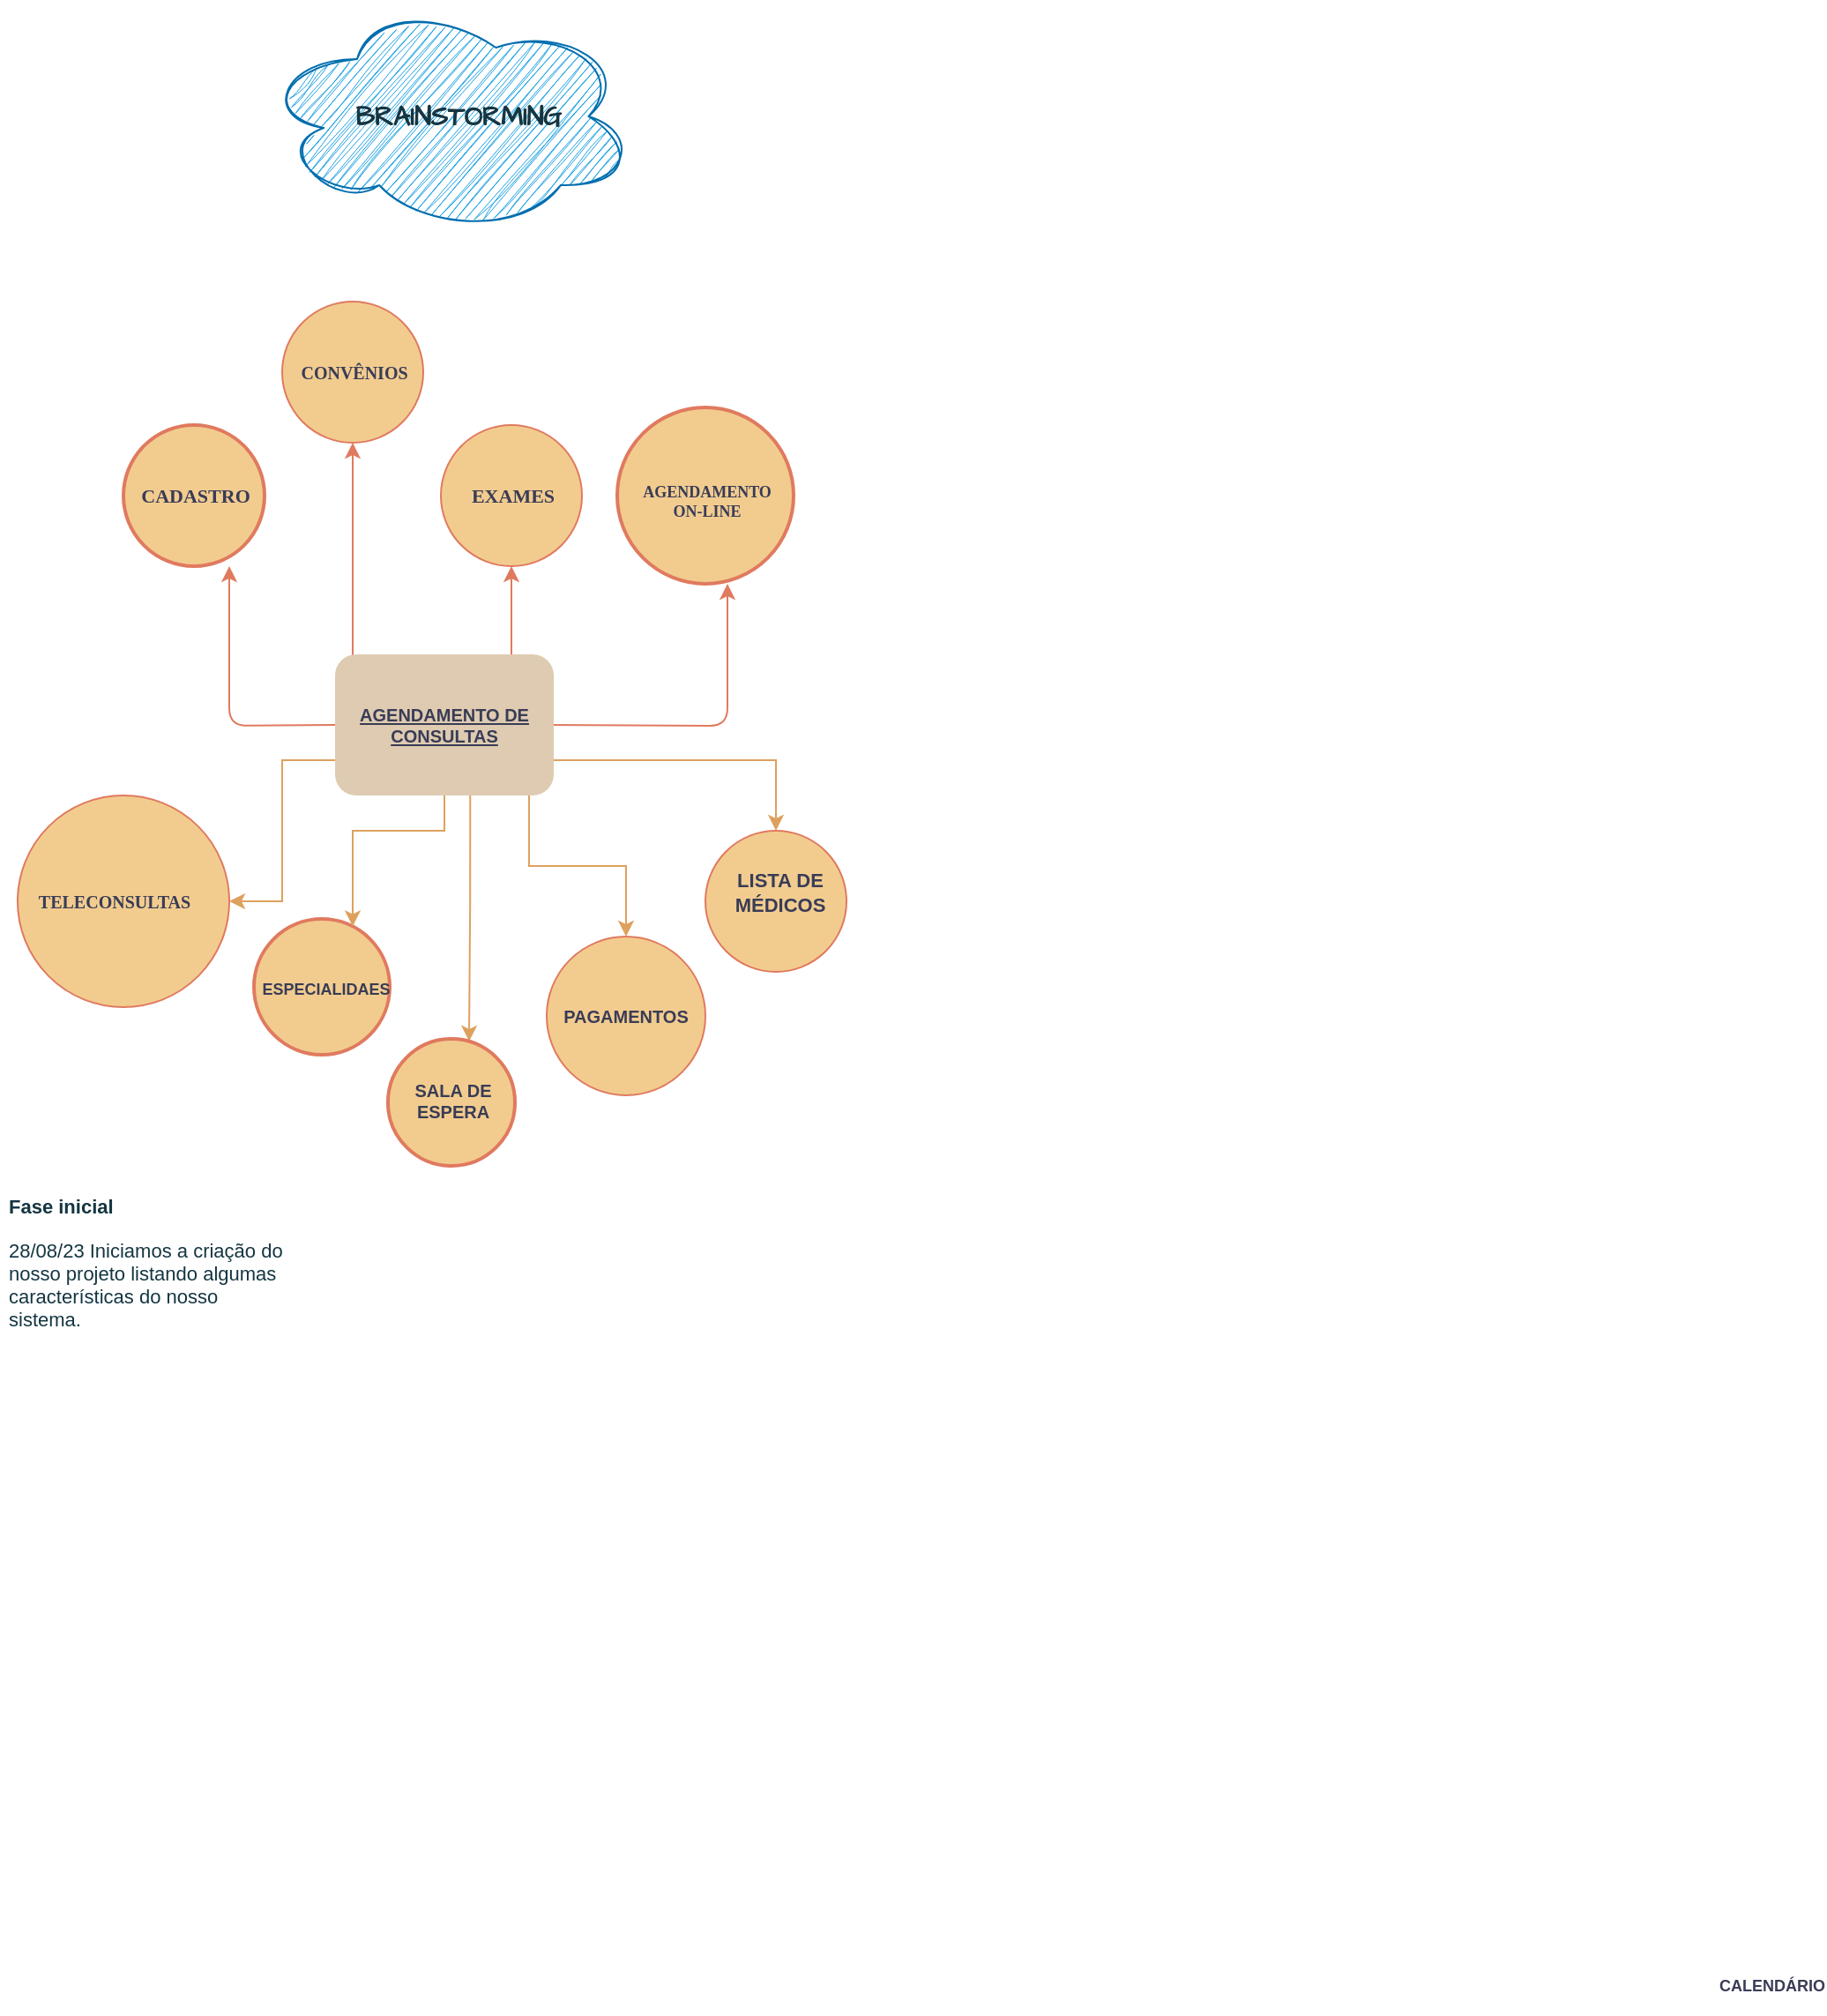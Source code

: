 <mxfile version="21.6.8" type="device">
  <diagram name="Página-1" id="lfEoBKoyg-9BdAqbwPQt">
    <mxGraphModel dx="1016" dy="1776" grid="1" gridSize="10" guides="0" tooltips="1" connect="1" arrows="1" fold="1" page="1" pageScale="1" pageWidth="827" pageHeight="1169" math="0" shadow="0">
      <root>
        <mxCell id="0" />
        <mxCell id="1" parent="0" />
        <mxCell id="8dgWJ0aW2jpy7oixWvpl-59" value="" style="ellipse;whiteSpace=wrap;html=1;aspect=fixed;fillColor=#F2CC8F;strokeColor=#E07A5F;rounded=1;labelBackgroundColor=none;fontColor=#393C56;" vertex="1" parent="1">
          <mxGeometry x="540" y="190" width="80" height="80" as="geometry" />
        </mxCell>
        <mxCell id="8dgWJ0aW2jpy7oixWvpl-60" value="" style="ellipse;whiteSpace=wrap;html=1;aspect=fixed;fillColor=#F2CC8F;strokeColor=#E07A5F;rounded=1;labelBackgroundColor=none;fontColor=#393C56;" vertex="1" parent="1">
          <mxGeometry x="450" y="250" width="90" height="90" as="geometry" />
        </mxCell>
        <mxCell id="8dgWJ0aW2jpy7oixWvpl-58" value="" style="ellipse;whiteSpace=wrap;html=1;aspect=fixed;fillColor=#F2CC8F;strokeColor=#E07A5F;rounded=1;labelBackgroundColor=none;fontColor=#393C56;strokeWidth=2;" vertex="1" parent="1">
          <mxGeometry x="284" y="240" width="77" height="77" as="geometry" />
        </mxCell>
        <mxCell id="8dgWJ0aW2jpy7oixWvpl-56" value="" style="ellipse;whiteSpace=wrap;html=1;aspect=fixed;fillColor=#F2CC8F;strokeColor=#E07A5F;rounded=1;labelBackgroundColor=none;fontColor=#393C56;strokeWidth=2;" vertex="1" parent="1">
          <mxGeometry x="490" y="-50" width="100" height="100" as="geometry" />
        </mxCell>
        <mxCell id="8dgWJ0aW2jpy7oixWvpl-57" value="" style="ellipse;whiteSpace=wrap;html=1;aspect=fixed;fillColor=#F2CC8F;strokeColor=#E07A5F;rounded=1;labelBackgroundColor=none;fontColor=#393C56;" vertex="1" parent="1">
          <mxGeometry x="390" y="-40" width="80" height="80" as="geometry" />
        </mxCell>
        <mxCell id="8dgWJ0aW2jpy7oixWvpl-55" value="" style="ellipse;whiteSpace=wrap;html=1;aspect=fixed;fillColor=#F2CC8F;strokeColor=#E07A5F;rounded=1;labelBackgroundColor=none;fontColor=#393C56;" vertex="1" parent="1">
          <mxGeometry x="300" y="-110" width="80" height="80" as="geometry" />
        </mxCell>
        <mxCell id="8dgWJ0aW2jpy7oixWvpl-22" value="" style="ellipse;whiteSpace=wrap;html=1;aspect=fixed;fillColor=#F2CC8F;strokeColor=#E07A5F;rounded=1;labelBackgroundColor=none;fontColor=#393C56;strokeWidth=2;" vertex="1" parent="1">
          <mxGeometry x="210" y="-40" width="80" height="80" as="geometry" />
        </mxCell>
        <mxCell id="8dgWJ0aW2jpy7oixWvpl-48" value="" style="ellipse;whiteSpace=wrap;html=1;aspect=fixed;fillColor=#F2CC8F;strokeColor=#E07A5F;rounded=1;labelBackgroundColor=none;fontColor=#393C56;" vertex="1" parent="1">
          <mxGeometry x="150" y="170" width="120" height="120" as="geometry" />
        </mxCell>
        <mxCell id="8dgWJ0aW2jpy7oixWvpl-7" value="CADASTRO" style="text;strokeColor=none;align=center;fillColor=none;html=1;verticalAlign=middle;whiteSpace=wrap;rounded=1;labelBackgroundColor=none;fontColor=#393C56;fontStyle=1;fontFamily=Verdana;fontSize=11;" vertex="1" parent="1">
          <mxGeometry x="226" y="-10" width="50" height="20" as="geometry" />
        </mxCell>
        <mxCell id="8dgWJ0aW2jpy7oixWvpl-15" value="LISTA DE MÉDICOS" style="text;strokeColor=none;align=center;fillColor=none;html=1;verticalAlign=middle;whiteSpace=wrap;rounded=1;fontSize=11;labelBackgroundColor=none;fontColor=#393C56;fontStyle=1" vertex="1" parent="1">
          <mxGeometry x="580" y="210" width="5" height="30" as="geometry" />
        </mxCell>
        <mxCell id="8dgWJ0aW2jpy7oixWvpl-21" value="CONVÊNIOS&lt;br style=&quot;font-size: 10px;&quot;&gt;" style="text;strokeColor=none;align=center;fillColor=none;html=1;verticalAlign=middle;whiteSpace=wrap;rounded=1;labelBackgroundColor=none;fontColor=#393C56;fontStyle=1;fontFamily=Verdana;fontSize=10;" vertex="1" parent="1">
          <mxGeometry x="316" y="-80" width="50" height="20" as="geometry" />
        </mxCell>
        <mxCell id="8dgWJ0aW2jpy7oixWvpl-25" value="PAGAMENTOS&lt;br style=&quot;font-size: 10px;&quot;&gt;" style="text;strokeColor=none;align=center;fillColor=none;html=1;verticalAlign=middle;whiteSpace=wrap;rounded=1;fontSize=10;labelBackgroundColor=none;fontColor=#393C56;fontStyle=1" vertex="1" parent="1">
          <mxGeometry x="470" y="290" width="50" height="10" as="geometry" />
        </mxCell>
        <mxCell id="8dgWJ0aW2jpy7oixWvpl-26" value="ESPECIALIDAES&lt;br style=&quot;font-size: 9px;&quot;&gt;" style="text;strokeColor=none;align=center;fillColor=none;html=1;verticalAlign=middle;whiteSpace=wrap;rounded=1;fontSize=9;labelBackgroundColor=none;fontColor=#393C56;fontStyle=1" vertex="1" parent="1">
          <mxGeometry x="300" y="270" width="50" height="20" as="geometry" />
        </mxCell>
        <mxCell id="8dgWJ0aW2jpy7oixWvpl-27" style="edgeStyle=orthogonalEdgeStyle;rounded=1;orthogonalLoop=1;jettySize=auto;html=1;exitX=0.5;exitY=1;exitDx=0;exitDy=0;labelBackgroundColor=none;strokeColor=#E07A5F;fontColor=default;" edge="1" parent="1" source="8dgWJ0aW2jpy7oixWvpl-26" target="8dgWJ0aW2jpy7oixWvpl-26">
          <mxGeometry relative="1" as="geometry" />
        </mxCell>
        <mxCell id="8dgWJ0aW2jpy7oixWvpl-31" value="AGENDAMENTO&lt;br style=&quot;font-size: 9px;&quot;&gt;ON-LINE" style="text;strokeColor=none;align=center;fillColor=none;html=1;verticalAlign=middle;whiteSpace=wrap;rounded=1;fontSize=9;labelBackgroundColor=none;fontColor=#393C56;fontStyle=1;fontFamily=Verdana;" vertex="1" parent="1">
          <mxGeometry x="516" y="-7" width="50" height="20" as="geometry" />
        </mxCell>
        <mxCell id="8dgWJ0aW2jpy7oixWvpl-34" value="EXAMES" style="text;strokeColor=none;align=center;fillColor=none;html=1;verticalAlign=middle;whiteSpace=wrap;rounded=1;labelBackgroundColor=none;fontColor=#393C56;fontStyle=1;fontFamily=Verdana;fontSize=11;" vertex="1" parent="1">
          <mxGeometry x="406" y="-10" width="50" height="20" as="geometry" />
        </mxCell>
        <mxCell id="8dgWJ0aW2jpy7oixWvpl-62" style="edgeStyle=orthogonalEdgeStyle;rounded=1;orthogonalLoop=1;jettySize=auto;html=1;entryX=0.75;entryY=1;entryDx=0;entryDy=0;entryPerimeter=0;labelBackgroundColor=none;strokeColor=#E07A5F;fontColor=default;" edge="1" parent="1" target="8dgWJ0aW2jpy7oixWvpl-22">
          <mxGeometry relative="1" as="geometry">
            <mxPoint x="330" y="130" as="sourcePoint" />
          </mxGeometry>
        </mxCell>
        <mxCell id="8dgWJ0aW2jpy7oixWvpl-63" style="edgeStyle=orthogonalEdgeStyle;rounded=1;orthogonalLoop=1;jettySize=auto;html=1;entryX=0.5;entryY=1;entryDx=0;entryDy=0;labelBackgroundColor=none;strokeColor=#E07A5F;fontColor=default;" edge="1" parent="1" target="8dgWJ0aW2jpy7oixWvpl-55">
          <mxGeometry relative="1" as="geometry">
            <mxPoint x="340" y="100" as="sourcePoint" />
            <Array as="points">
              <mxPoint x="340" y="80" />
              <mxPoint x="340" y="80" />
            </Array>
          </mxGeometry>
        </mxCell>
        <mxCell id="8dgWJ0aW2jpy7oixWvpl-64" value="" style="edgeStyle=orthogonalEdgeStyle;rounded=1;orthogonalLoop=1;jettySize=auto;html=1;labelBackgroundColor=none;strokeColor=#E07A5F;fontColor=default;" edge="1" parent="1">
          <mxGeometry relative="1" as="geometry">
            <mxPoint x="430" y="100" as="sourcePoint" />
            <mxPoint x="430" y="40" as="targetPoint" />
            <Array as="points">
              <mxPoint x="430" y="50" />
              <mxPoint x="430" y="50" />
            </Array>
          </mxGeometry>
        </mxCell>
        <mxCell id="8dgWJ0aW2jpy7oixWvpl-65" style="edgeStyle=orthogonalEdgeStyle;rounded=1;orthogonalLoop=1;jettySize=auto;html=1;entryX=0.625;entryY=1;entryDx=0;entryDy=0;entryPerimeter=0;labelBackgroundColor=none;strokeColor=#E07A5F;fontColor=default;" edge="1" parent="1" target="8dgWJ0aW2jpy7oixWvpl-56">
          <mxGeometry relative="1" as="geometry">
            <mxPoint x="450" y="130" as="sourcePoint" />
          </mxGeometry>
        </mxCell>
        <mxCell id="8dgWJ0aW2jpy7oixWvpl-80" style="edgeStyle=orthogonalEdgeStyle;rounded=0;orthogonalLoop=1;jettySize=auto;html=1;strokeColor=#DDA15E;fontColor=#FEFAE0;fillColor=#BC6C25;" edge="1" parent="1" source="8dgWJ0aW2jpy7oixWvpl-47" target="8dgWJ0aW2jpy7oixWvpl-48">
          <mxGeometry relative="1" as="geometry">
            <Array as="points">
              <mxPoint x="300" y="150" />
              <mxPoint x="300" y="230" />
            </Array>
          </mxGeometry>
        </mxCell>
        <mxCell id="8dgWJ0aW2jpy7oixWvpl-81" value="" style="edgeStyle=orthogonalEdgeStyle;rounded=0;orthogonalLoop=1;jettySize=auto;html=1;strokeColor=#DDA15E;fontColor=#FEFAE0;fillColor=#BC6C25;" edge="1" parent="1" target="8dgWJ0aW2jpy7oixWvpl-58">
          <mxGeometry relative="1" as="geometry">
            <mxPoint x="392" y="160" as="sourcePoint" />
            <Array as="points">
              <mxPoint x="392" y="190" />
              <mxPoint x="340" y="190" />
            </Array>
          </mxGeometry>
        </mxCell>
        <mxCell id="8dgWJ0aW2jpy7oixWvpl-84" style="edgeStyle=orthogonalEdgeStyle;rounded=0;orthogonalLoop=1;jettySize=auto;html=1;strokeColor=#DDA15E;fontColor=#FEFAE0;fillColor=#BC6C25;" edge="1" parent="1" target="8dgWJ0aW2jpy7oixWvpl-60">
          <mxGeometry relative="1" as="geometry">
            <mxPoint x="440" y="160" as="sourcePoint" />
            <Array as="points">
              <mxPoint x="440" y="210" />
              <mxPoint x="495" y="210" />
            </Array>
          </mxGeometry>
        </mxCell>
        <mxCell id="8dgWJ0aW2jpy7oixWvpl-85" style="edgeStyle=orthogonalEdgeStyle;rounded=0;orthogonalLoop=1;jettySize=auto;html=1;strokeColor=#DDA15E;fontColor=#FEFAE0;fillColor=#BC6C25;" edge="1" parent="1" target="8dgWJ0aW2jpy7oixWvpl-59">
          <mxGeometry relative="1" as="geometry">
            <mxPoint x="450" y="150" as="sourcePoint" />
            <Array as="points">
              <mxPoint x="580" y="150" />
            </Array>
          </mxGeometry>
        </mxCell>
        <mxCell id="8dgWJ0aW2jpy7oixWvpl-86" style="edgeStyle=orthogonalEdgeStyle;rounded=0;orthogonalLoop=1;jettySize=auto;html=1;strokeColor=#DDA15E;fontColor=#FEFAE0;fillColor=#BC6C25;" edge="1" parent="1" target="8dgWJ0aW2jpy7oixWvpl-72">
          <mxGeometry relative="1" as="geometry">
            <mxPoint x="406.629" y="160" as="sourcePoint" />
            <mxPoint x="406.56" y="302.56" as="targetPoint" />
            <Array as="points">
              <mxPoint x="407" y="230" />
              <mxPoint x="406" y="230" />
            </Array>
          </mxGeometry>
        </mxCell>
        <mxCell id="8dgWJ0aW2jpy7oixWvpl-47" value="AGENDAMENTO DE CONSULTAS" style="text;strokeColor=none;align=center;fillColor=#DECBB1;html=1;verticalAlign=middle;whiteSpace=wrap;rounded=1;fontSize=10;labelBackgroundColor=none;fontColor=#393C56;fontStyle=5" vertex="1" parent="1">
          <mxGeometry x="330" y="90" width="124" height="80" as="geometry" />
        </mxCell>
        <mxCell id="8dgWJ0aW2jpy7oixWvpl-70" value="TELECONSULTAS&lt;br style=&quot;font-size: 10px;&quot;&gt;" style="text;strokeColor=none;align=center;fillColor=none;html=1;verticalAlign=middle;whiteSpace=wrap;rounded=1;labelBackgroundColor=none;fontColor=#393C56;fontStyle=1;fontFamily=Verdana;fontSize=10;" vertex="1" parent="1">
          <mxGeometry x="180" y="220" width="50" height="20" as="geometry" />
        </mxCell>
        <mxCell id="8dgWJ0aW2jpy7oixWvpl-72" value="" style="ellipse;whiteSpace=wrap;html=1;aspect=fixed;fillColor=#F2CC8F;strokeColor=#E07A5F;rounded=1;labelBackgroundColor=none;fontColor=#393C56;strokeWidth=2;" vertex="1" parent="1">
          <mxGeometry x="360" y="308" width="72" height="72" as="geometry" />
        </mxCell>
        <mxCell id="8dgWJ0aW2jpy7oixWvpl-75" value="CALENDÁRIO&lt;br&gt;&lt;br&gt;" style="text;strokeColor=none;align=center;fillColor=none;html=1;verticalAlign=middle;whiteSpace=wrap;rounded=1;fontSize=9;labelBackgroundColor=none;fontColor=#393C56;fontStyle=1" vertex="1" parent="1">
          <mxGeometry x="1120" y="840" width="50" height="20" as="geometry" />
        </mxCell>
        <mxCell id="8dgWJ0aW2jpy7oixWvpl-87" value="SALA DE ESPERA" style="text;strokeColor=none;align=center;fillColor=none;html=1;verticalAlign=middle;whiteSpace=wrap;rounded=1;fontSize=10;labelBackgroundColor=none;fontColor=#393C56;fontStyle=1" vertex="1" parent="1">
          <mxGeometry x="372" y="338" width="50" height="10" as="geometry" />
        </mxCell>
        <mxCell id="8dgWJ0aW2jpy7oixWvpl-89" value="" style="ellipse;shape=cloud;whiteSpace=wrap;html=1;strokeColor=#006EAF;fillColor=#1ba1e2;sketch=1;curveFitting=1;jiggle=2;fontColor=#ffffff;shadow=0;" vertex="1" parent="1">
          <mxGeometry x="290" y="-280" width="210" height="130" as="geometry" />
        </mxCell>
        <mxCell id="8dgWJ0aW2jpy7oixWvpl-92" value="BRAINSTORMING" style="text;strokeColor=none;align=center;fillColor=none;html=1;verticalAlign=middle;whiteSpace=wrap;rounded=0;fontColor=#143642;fontFamily=Architects Daughter;fontSource=https%3A%2F%2Ffonts.googleapis.com%2Fcss%3Ffamily%3DArchitects%2BDaughter;fontSize=15;fontStyle=1;horizontal=1;" vertex="1" parent="1">
          <mxGeometry x="370" y="-230" width="60" height="30" as="geometry" />
        </mxCell>
        <mxCell id="8dgWJ0aW2jpy7oixWvpl-95" value="&lt;h1 style=&quot;font-size: 11px;&quot;&gt;Fase inicial&lt;/h1&gt;&lt;p style=&quot;font-size: 11px;&quot;&gt;28/08/23 Iniciamos a criação do nosso projeto listando algumas características do nosso sistema.&amp;nbsp;&lt;/p&gt;" style="text;html=1;strokeColor=none;fillColor=none;spacing=5;spacingTop=-20;whiteSpace=wrap;overflow=hidden;rounded=0;fontColor=#143642;fontSize=11;" vertex="1" parent="1">
          <mxGeometry x="140" y="400" width="170" height="110" as="geometry" />
        </mxCell>
      </root>
    </mxGraphModel>
  </diagram>
</mxfile>
